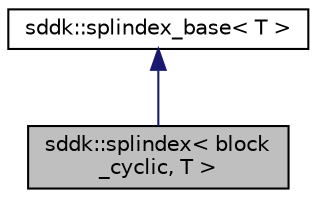 digraph "sddk::splindex&lt; block_cyclic, T &gt;"
{
 // INTERACTIVE_SVG=YES
  edge [fontname="Helvetica",fontsize="10",labelfontname="Helvetica",labelfontsize="10"];
  node [fontname="Helvetica",fontsize="10",shape=record];
  Node1 [label="sddk::splindex\< block\l_cyclic, T \>",height=0.2,width=0.4,color="black", fillcolor="grey75", style="filled", fontcolor="black"];
  Node2 -> Node1 [dir="back",color="midnightblue",fontsize="10",style="solid"];
  Node2 [label="sddk::splindex_base\< T \>",height=0.2,width=0.4,color="black", fillcolor="white", style="filled",URL="$classsddk_1_1splindex__base.html",tooltip="Base class for split index. "];
}
